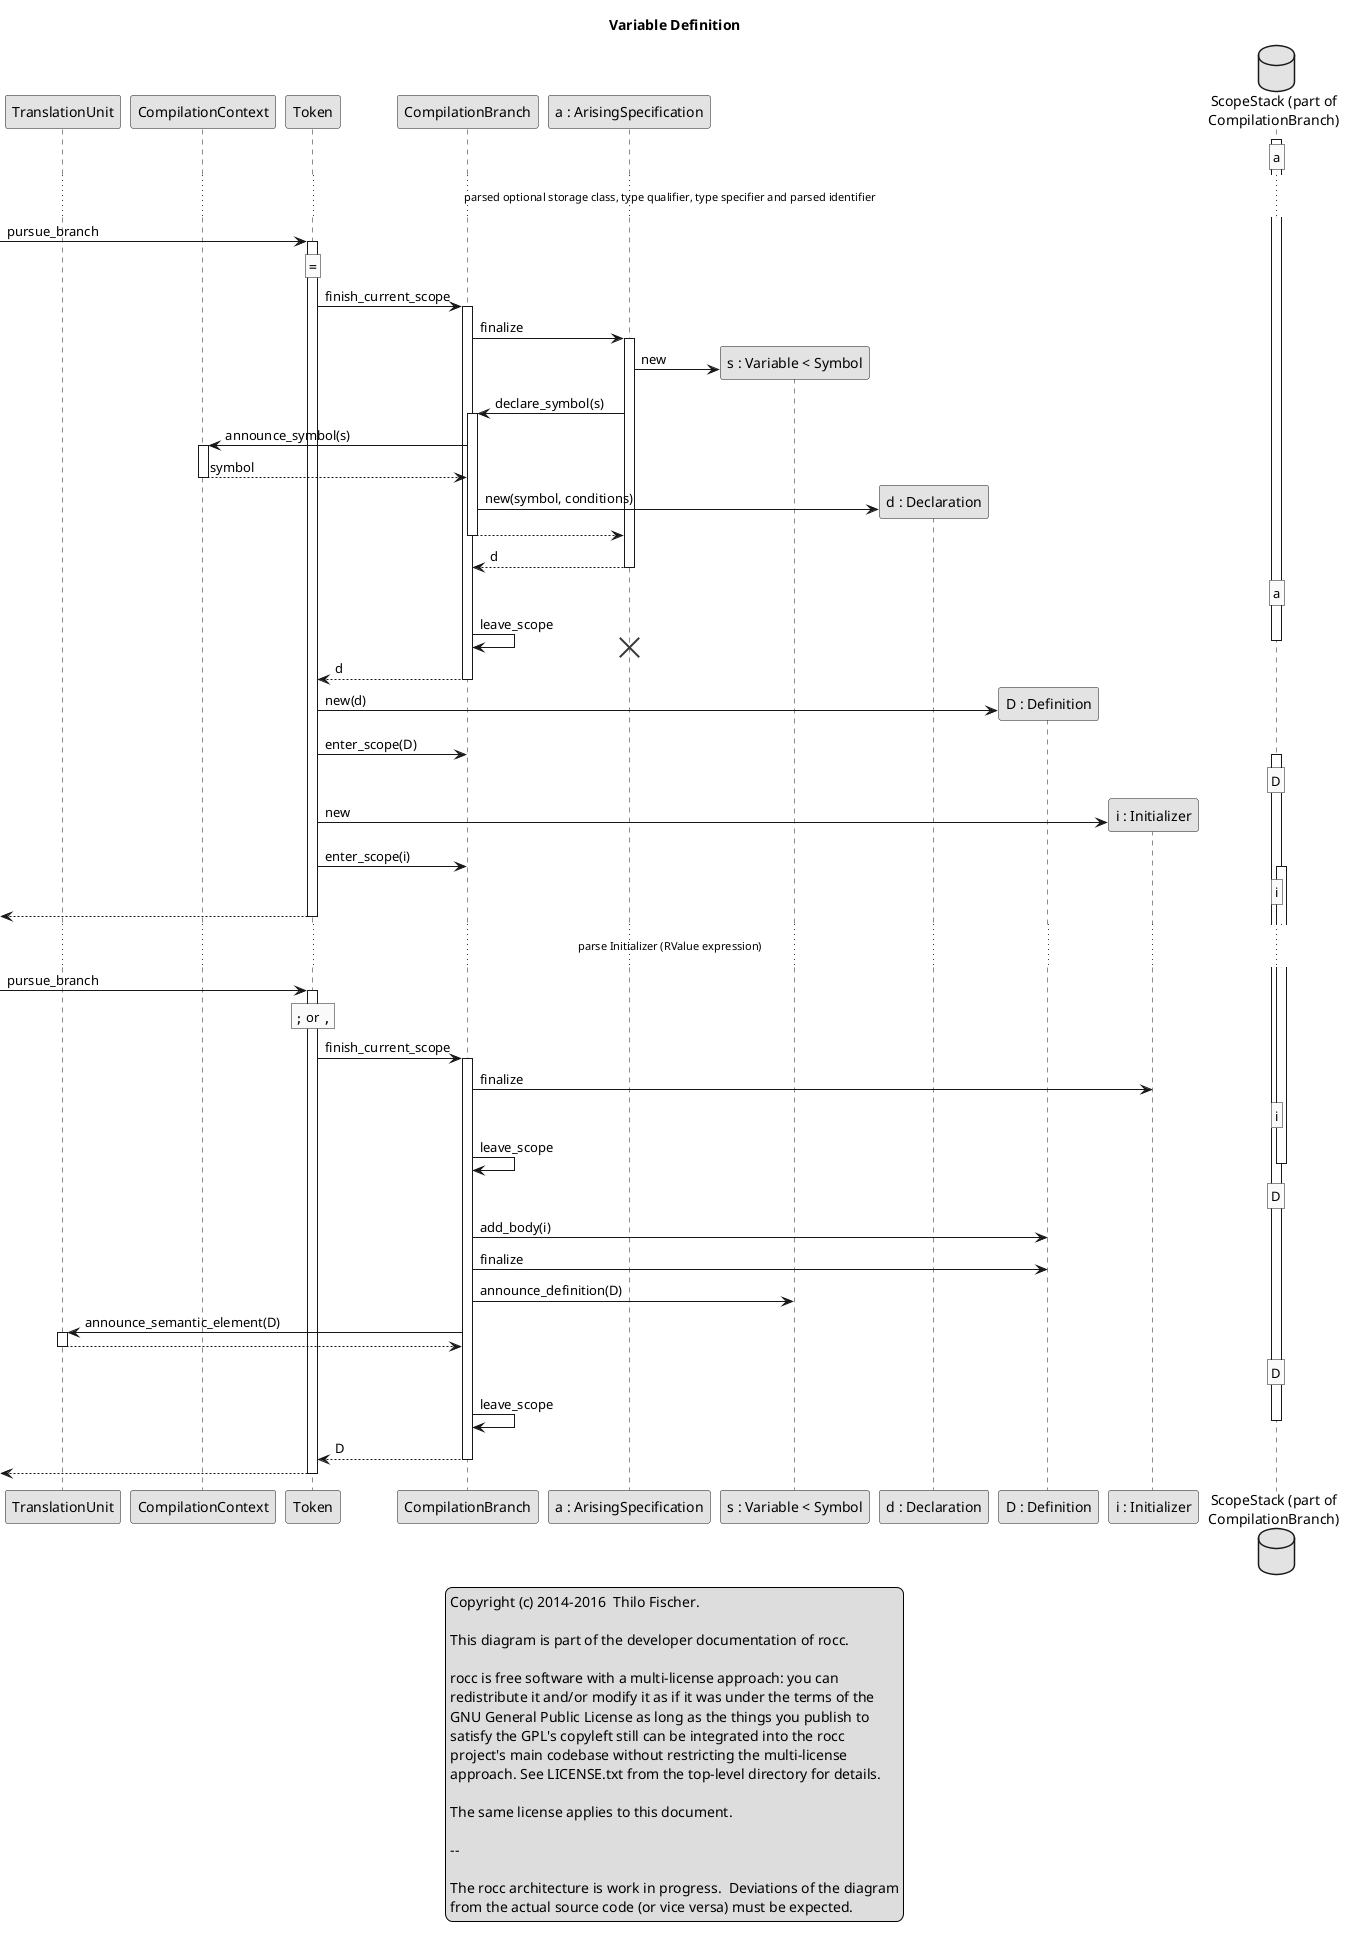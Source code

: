 @startuml

legend center
  Copyright (c) 2014-2016  Thilo Fischer.
  
  This diagram is part of the developer documentation of rocc.
 
  rocc is free software with a multi-license approach: you can
  redistribute it and/or modify it as if it was under the terms of the
  GNU General Public License as long as the things you publish to
  satisfy the GPL's copyleft still can be integrated into the rocc
  project's main codebase without restricting the multi-license
  approach. See LICENSE.txt from the top-level directory for details.
 
  The same license applies to this document.

  --

  The rocc architecture is work in progress.  Deviations of the diagram
  from the actual source code (or vice versa) must be expected.
endlegend

skinparam monochrome true

title Variable Definition

participant TranslationUnit
participant CompilationContext
participant Token
participant CompilationBranch
participant "a : ArisingSpecification" as ArisingSpecification
participant "s : Variable < Symbol" as Symbol
participant "d : Declaration" as Declaration
participant "D : Definition" as Definition
participant "i : Initializer" as Initializer
database "ScopeStack (part of\nCompilationBranch)" as ScopeStack

activate ScopeStack
rnote over ScopeStack : a

... parsed optional storage class, type qualifier, type specifier and parsed identifier ...

[-> Token : pursue_branch
rnote over Token : ""=""

activate Token

Token -> CompilationBranch : finish_current_scope
activate CompilationBranch

'note over ArisingSpecification : CompilationBranch#\ncurrent_scope
CompilationBranch -> ArisingSpecification : finalize
activate ArisingSpecification

create Symbol
ArisingSpecification -> Symbol : new

ArisingSpecification -> CompilationBranch : declare_symbol(s)
activate CompilationBranch

CompilationBranch -> CompilationContext : announce_symbol(s)
activate CompilationContext
CompilationBranch <-- CompilationContext : symbol
deactivate CompilationContext

create Declaration
CompilationBranch -> Declaration : new(symbol, conditions)

ArisingSpecification <-- CompilationBranch
deactivate CompilationBranch

CompilationBranch <-- ArisingSpecification : d
deactivate ArisingSpecification

rnote over ScopeStack : a
CompilationBranch -> CompilationBranch : leave_scope
deactivate ScopeStack
destroy ArisingSpecification

Token <-- CompilationBranch : d
deactivate CompilationBranch

create Definition
Token -> Definition : new(d)
Token -> CompilationBranch : enter_scope(D)
activate ScopeStack
rnote over ScopeStack : D
'note over Definition : CompilationBranch#\ncurrent_scope

create Initializer
Token -> Initializer : new
Token -> CompilationBranch : enter_scope(i)
activate ScopeStack
rnote over ScopeStack : i
'note over Initializer : CompilationBranch#\ncurrent_scope

[<-- Token
deactivate Token

... parse Initializer (RValue expression) ...

[-> Token : pursue_branch
rnote over Token : "";"" or "",""

activate Token

Token -> CompilationBranch : finish_current_scope
activate CompilationBranch

'note over Initializer : CompilationBranch#\ncurrent_scope
CompilationBranch -> Initializer : finalize

rnote over ScopeStack : i
CompilationBranch -> CompilationBranch : leave_scope
deactivate ScopeStack
rnote over ScopeStack : D

'note over Definition : CompilationBranch#\ncurrent_scope

CompilationBranch -> Definition : add_body(i)

CompilationBranch -> Definition : finalize

CompilationBranch -> Symbol : announce_definition(D)
'activate Symbol
'CompilationBranch <-- Symbol
'deactivate Symbol

CompilationBranch -> TranslationUnit : announce_semantic_element(D)
activate TranslationUnit
CompilationBranch <-- TranslationUnit
deactivate TranslationUnit

rnote over ScopeStack : D
CompilationBranch -> CompilationBranch : leave_scope
deactivate ScopeStack

Token <-- CompilationBranch : D
deactivate CompilationBranch

[<-- Token
deactivate Token

@enduml

